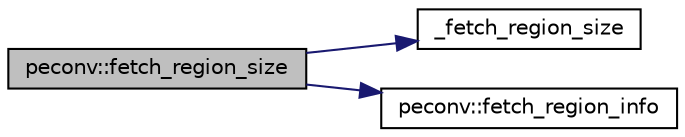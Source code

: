 digraph "peconv::fetch_region_size"
{
 // LATEX_PDF_SIZE
  edge [fontname="Helvetica",fontsize="10",labelfontname="Helvetica",labelfontsize="10"];
  node [fontname="Helvetica",fontsize="10",shape=record];
  rankdir="LR";
  Node1 [label="peconv::fetch_region_size",height=0.2,width=0.4,color="black", fillcolor="grey75", style="filled", fontcolor="black",tooltip=" "];
  Node1 -> Node2 [color="midnightblue",fontsize="10",style="solid",fontname="Helvetica"];
  Node2 [label="_fetch_region_size",height=0.2,width=0.4,color="black", fillcolor="white", style="filled",URL="$remote__pe__reader_8cpp.html#ad61b7aa751015bcc6c8bf66b6df2faee",tooltip=" "];
  Node1 -> Node3 [color="midnightblue",fontsize="10",style="solid",fontname="Helvetica"];
  Node3 [label="peconv::fetch_region_info",height=0.2,width=0.4,color="black", fillcolor="white", style="filled",URL="$namespacepeconv.html#a7b9e429997159865eff7c7b7099ba1b5",tooltip=" "];
}
